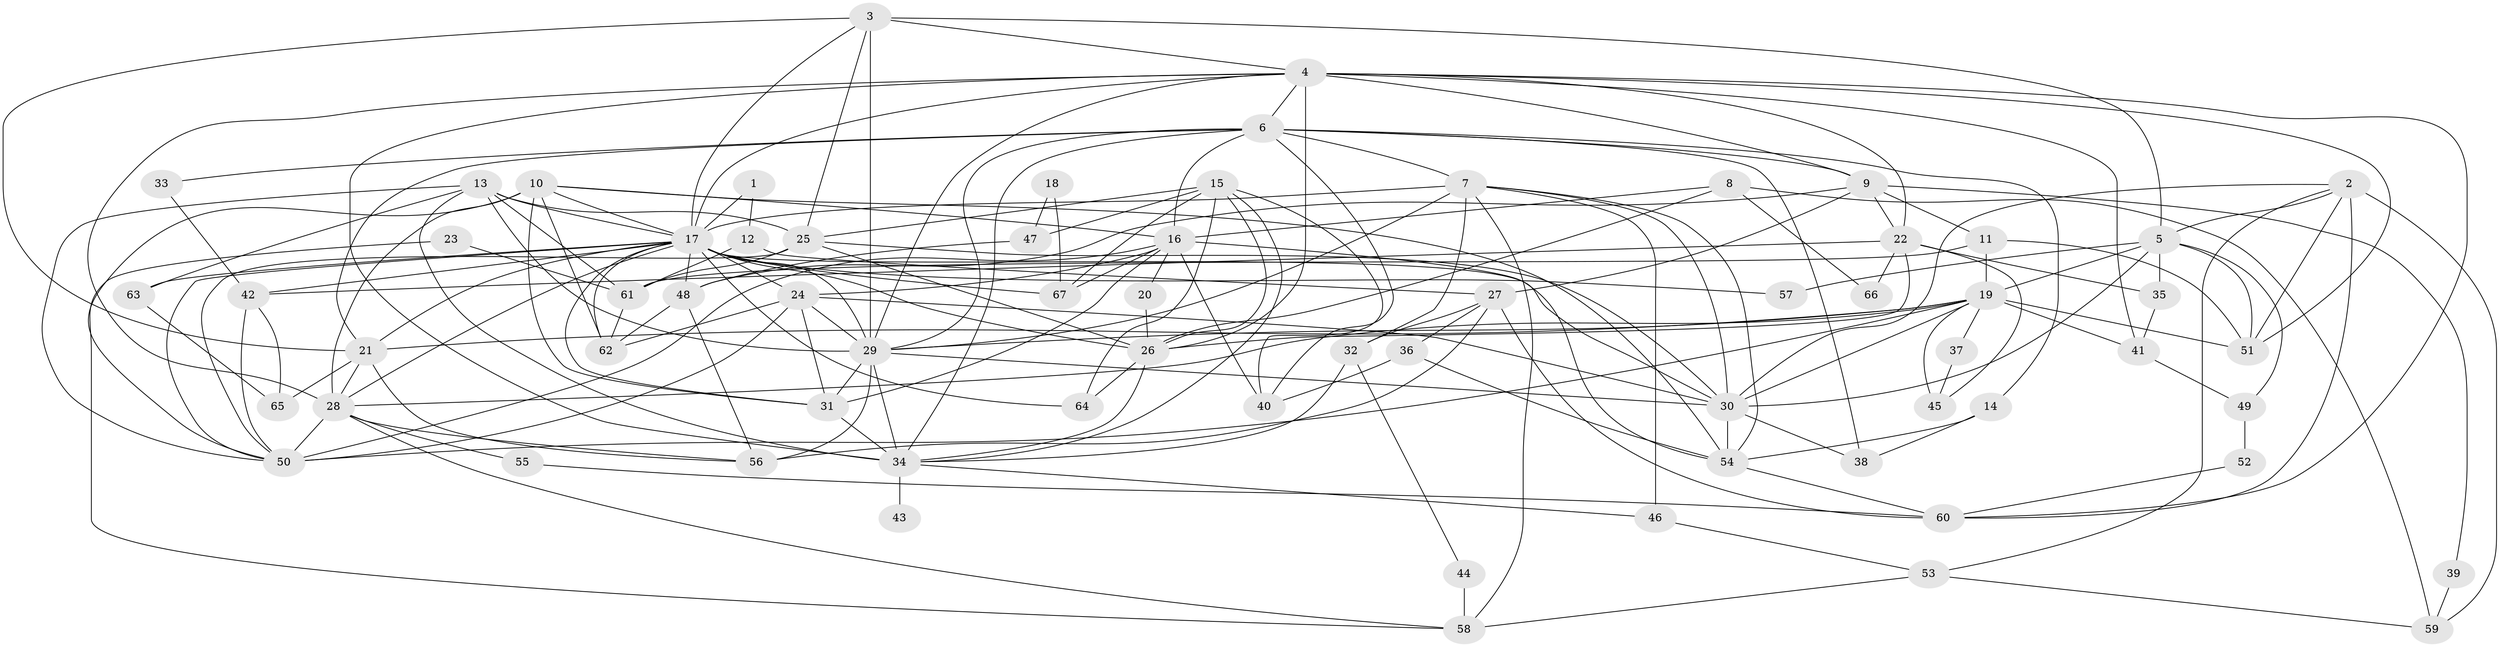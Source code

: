 // original degree distribution, {2: 0.17164179104477612, 6: 0.1044776119402985, 4: 0.208955223880597, 5: 0.22388059701492538, 3: 0.2462686567164179, 7: 0.029850746268656716, 9: 0.007462686567164179, 8: 0.007462686567164179}
// Generated by graph-tools (version 1.1) at 2025/51/03/04/25 22:51:18]
// undirected, 67 vertices, 181 edges
graph export_dot {
  node [color=gray90,style=filled];
  1;
  2;
  3;
  4;
  5;
  6;
  7;
  8;
  9;
  10;
  11;
  12;
  13;
  14;
  15;
  16;
  17;
  18;
  19;
  20;
  21;
  22;
  23;
  24;
  25;
  26;
  27;
  28;
  29;
  30;
  31;
  32;
  33;
  34;
  35;
  36;
  37;
  38;
  39;
  40;
  41;
  42;
  43;
  44;
  45;
  46;
  47;
  48;
  49;
  50;
  51;
  52;
  53;
  54;
  55;
  56;
  57;
  58;
  59;
  60;
  61;
  62;
  63;
  64;
  65;
  66;
  67;
  1 -- 12 [weight=1.0];
  1 -- 17 [weight=1.0];
  2 -- 5 [weight=1.0];
  2 -- 30 [weight=1.0];
  2 -- 51 [weight=1.0];
  2 -- 53 [weight=1.0];
  2 -- 59 [weight=1.0];
  2 -- 60 [weight=1.0];
  3 -- 4 [weight=1.0];
  3 -- 5 [weight=1.0];
  3 -- 17 [weight=1.0];
  3 -- 21 [weight=1.0];
  3 -- 25 [weight=1.0];
  3 -- 29 [weight=2.0];
  4 -- 6 [weight=1.0];
  4 -- 9 [weight=1.0];
  4 -- 17 [weight=1.0];
  4 -- 22 [weight=1.0];
  4 -- 26 [weight=4.0];
  4 -- 28 [weight=1.0];
  4 -- 29 [weight=1.0];
  4 -- 34 [weight=3.0];
  4 -- 41 [weight=1.0];
  4 -- 51 [weight=1.0];
  4 -- 60 [weight=1.0];
  5 -- 19 [weight=1.0];
  5 -- 30 [weight=1.0];
  5 -- 35 [weight=1.0];
  5 -- 49 [weight=1.0];
  5 -- 51 [weight=2.0];
  5 -- 57 [weight=1.0];
  6 -- 7 [weight=2.0];
  6 -- 9 [weight=2.0];
  6 -- 14 [weight=1.0];
  6 -- 16 [weight=1.0];
  6 -- 21 [weight=1.0];
  6 -- 29 [weight=1.0];
  6 -- 33 [weight=1.0];
  6 -- 34 [weight=1.0];
  6 -- 38 [weight=1.0];
  6 -- 40 [weight=1.0];
  7 -- 17 [weight=1.0];
  7 -- 29 [weight=2.0];
  7 -- 30 [weight=1.0];
  7 -- 32 [weight=1.0];
  7 -- 46 [weight=2.0];
  7 -- 54 [weight=1.0];
  7 -- 58 [weight=1.0];
  8 -- 16 [weight=1.0];
  8 -- 26 [weight=1.0];
  8 -- 59 [weight=1.0];
  8 -- 66 [weight=1.0];
  9 -- 11 [weight=2.0];
  9 -- 22 [weight=1.0];
  9 -- 27 [weight=1.0];
  9 -- 39 [weight=1.0];
  9 -- 48 [weight=1.0];
  10 -- 16 [weight=1.0];
  10 -- 17 [weight=1.0];
  10 -- 28 [weight=1.0];
  10 -- 31 [weight=1.0];
  10 -- 50 [weight=1.0];
  10 -- 54 [weight=1.0];
  10 -- 62 [weight=1.0];
  11 -- 19 [weight=1.0];
  11 -- 51 [weight=1.0];
  11 -- 61 [weight=1.0];
  12 -- 27 [weight=1.0];
  12 -- 61 [weight=1.0];
  13 -- 17 [weight=1.0];
  13 -- 25 [weight=2.0];
  13 -- 29 [weight=1.0];
  13 -- 34 [weight=1.0];
  13 -- 50 [weight=1.0];
  13 -- 61 [weight=1.0];
  13 -- 63 [weight=1.0];
  14 -- 38 [weight=1.0];
  14 -- 54 [weight=1.0];
  15 -- 25 [weight=1.0];
  15 -- 26 [weight=1.0];
  15 -- 34 [weight=1.0];
  15 -- 40 [weight=1.0];
  15 -- 47 [weight=1.0];
  15 -- 64 [weight=1.0];
  15 -- 67 [weight=1.0];
  16 -- 20 [weight=1.0];
  16 -- 24 [weight=1.0];
  16 -- 31 [weight=1.0];
  16 -- 40 [weight=1.0];
  16 -- 50 [weight=1.0];
  16 -- 54 [weight=2.0];
  16 -- 67 [weight=1.0];
  17 -- 21 [weight=1.0];
  17 -- 24 [weight=1.0];
  17 -- 26 [weight=1.0];
  17 -- 28 [weight=1.0];
  17 -- 29 [weight=1.0];
  17 -- 30 [weight=2.0];
  17 -- 31 [weight=1.0];
  17 -- 42 [weight=1.0];
  17 -- 48 [weight=1.0];
  17 -- 50 [weight=1.0];
  17 -- 57 [weight=1.0];
  17 -- 62 [weight=1.0];
  17 -- 63 [weight=1.0];
  17 -- 64 [weight=2.0];
  17 -- 67 [weight=1.0];
  18 -- 47 [weight=1.0];
  18 -- 67 [weight=1.0];
  19 -- 21 [weight=1.0];
  19 -- 28 [weight=1.0];
  19 -- 29 [weight=1.0];
  19 -- 30 [weight=1.0];
  19 -- 37 [weight=1.0];
  19 -- 41 [weight=1.0];
  19 -- 45 [weight=1.0];
  19 -- 50 [weight=1.0];
  19 -- 51 [weight=1.0];
  20 -- 26 [weight=1.0];
  21 -- 28 [weight=1.0];
  21 -- 56 [weight=1.0];
  21 -- 65 [weight=1.0];
  22 -- 26 [weight=1.0];
  22 -- 35 [weight=1.0];
  22 -- 42 [weight=1.0];
  22 -- 45 [weight=1.0];
  22 -- 66 [weight=1.0];
  23 -- 58 [weight=1.0];
  23 -- 61 [weight=1.0];
  24 -- 29 [weight=1.0];
  24 -- 30 [weight=1.0];
  24 -- 31 [weight=1.0];
  24 -- 50 [weight=2.0];
  24 -- 62 [weight=1.0];
  25 -- 26 [weight=1.0];
  25 -- 30 [weight=1.0];
  25 -- 50 [weight=1.0];
  25 -- 61 [weight=1.0];
  26 -- 34 [weight=1.0];
  26 -- 64 [weight=1.0];
  27 -- 32 [weight=1.0];
  27 -- 36 [weight=1.0];
  27 -- 56 [weight=1.0];
  27 -- 60 [weight=1.0];
  28 -- 50 [weight=1.0];
  28 -- 55 [weight=1.0];
  28 -- 56 [weight=1.0];
  28 -- 58 [weight=1.0];
  29 -- 30 [weight=1.0];
  29 -- 31 [weight=1.0];
  29 -- 34 [weight=1.0];
  29 -- 56 [weight=2.0];
  30 -- 38 [weight=1.0];
  30 -- 54 [weight=1.0];
  31 -- 34 [weight=1.0];
  32 -- 34 [weight=1.0];
  32 -- 44 [weight=1.0];
  33 -- 42 [weight=1.0];
  34 -- 43 [weight=2.0];
  34 -- 46 [weight=1.0];
  35 -- 41 [weight=1.0];
  36 -- 40 [weight=1.0];
  36 -- 54 [weight=1.0];
  37 -- 45 [weight=1.0];
  39 -- 59 [weight=1.0];
  41 -- 49 [weight=1.0];
  42 -- 50 [weight=1.0];
  42 -- 65 [weight=1.0];
  44 -- 58 [weight=1.0];
  46 -- 53 [weight=1.0];
  47 -- 48 [weight=1.0];
  48 -- 56 [weight=1.0];
  48 -- 62 [weight=1.0];
  49 -- 52 [weight=1.0];
  52 -- 60 [weight=1.0];
  53 -- 58 [weight=1.0];
  53 -- 59 [weight=1.0];
  54 -- 60 [weight=1.0];
  55 -- 60 [weight=1.0];
  61 -- 62 [weight=1.0];
  63 -- 65 [weight=1.0];
}
